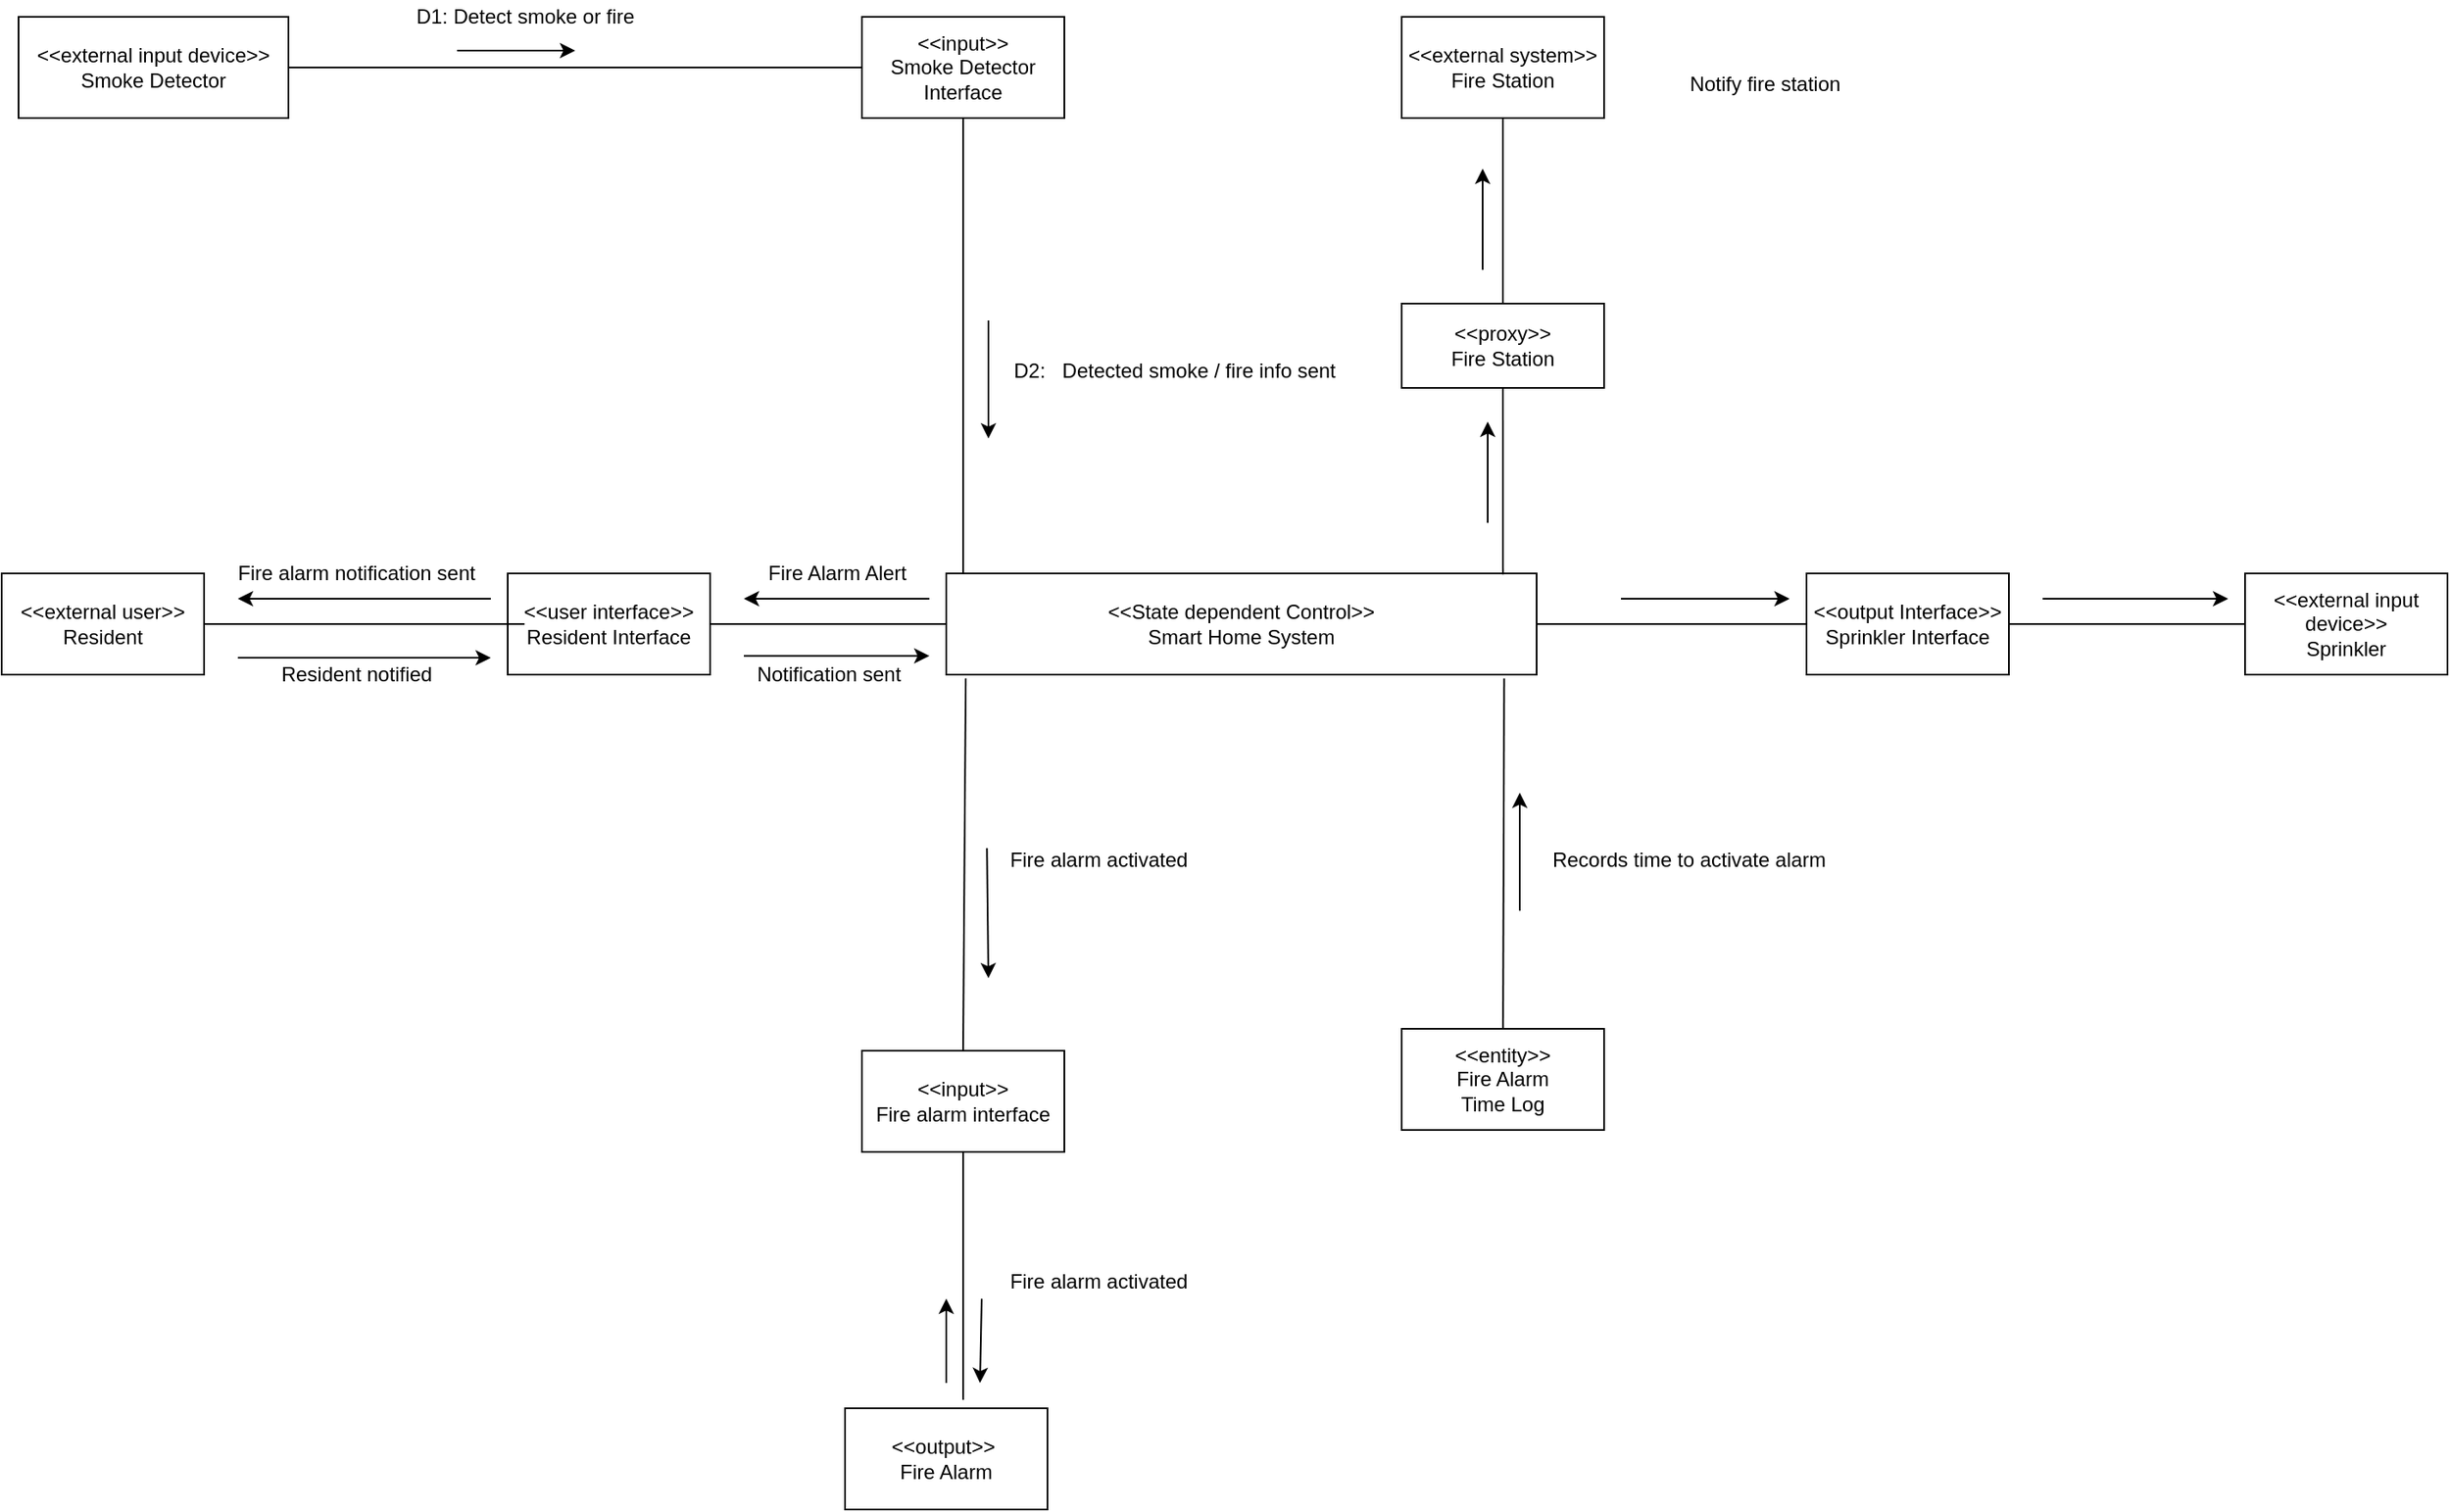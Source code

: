<mxfile version="17.4.6" type="google" pages="2"><diagram id="i6iQrQHEAdn1sNuH7WC7" name="Page-1"><mxGraphModel grid="1" page="1" gridSize="10" guides="1" tooltips="1" connect="1" arrows="1" fold="1" pageScale="1" pageWidth="850" pageHeight="1100" math="0" shadow="0"><root><mxCell id="0"/><mxCell id="1" parent="0"/><mxCell id="hpvnK78rf1-nb3vThqWd-1" value="&amp;lt;&amp;lt;external input device&amp;gt;&amp;gt;&lt;br&gt;Smoke Detector" style="rounded=0;whiteSpace=wrap;html=1;" vertex="1" parent="1"><mxGeometry x="-320" y="-160" width="160" height="60" as="geometry"/></mxCell><mxCell id="hpvnK78rf1-nb3vThqWd-3" value="" style="endArrow=none;html=1;rounded=0;exitX=1;exitY=0.5;exitDx=0;exitDy=0;" edge="1" parent="1" source="hpvnK78rf1-nb3vThqWd-1" target="hpvnK78rf1-nb3vThqWd-4"><mxGeometry width="50" height="50" relative="1" as="geometry"><mxPoint x="400" y="260" as="sourcePoint"/><mxPoint x="180" y="60" as="targetPoint"/></mxGeometry></mxCell><mxCell id="hpvnK78rf1-nb3vThqWd-4" value="&amp;lt;&amp;lt;input&amp;gt;&amp;gt;&lt;br&gt;Smoke Detector Interface" style="rounded=0;whiteSpace=wrap;html=1;" vertex="1" parent="1"><mxGeometry x="180" y="-160" width="120" height="60" as="geometry"/></mxCell><mxCell id="hpvnK78rf1-nb3vThqWd-5" value="" style="endArrow=none;html=1;rounded=0;exitX=0.5;exitY=1;exitDx=0;exitDy=0;" edge="1" parent="1" source="hpvnK78rf1-nb3vThqWd-4"><mxGeometry width="50" height="50" relative="1" as="geometry"><mxPoint x="400" y="240" as="sourcePoint"/><mxPoint x="240" y="190" as="targetPoint"/></mxGeometry></mxCell><mxCell id="hpvnK78rf1-nb3vThqWd-7" value="&amp;lt;&amp;lt;State dependent Control&amp;gt;&amp;gt;&lt;br&gt;Smart Home System" style="rounded=0;whiteSpace=wrap;html=1;" vertex="1" parent="1"><mxGeometry x="230" y="170" width="350" height="60" as="geometry"/></mxCell><mxCell id="hpvnK78rf1-nb3vThqWd-8" value="" style="endArrow=classic;html=1;rounded=0;" edge="1" parent="1"><mxGeometry width="50" height="50" relative="1" as="geometry"><mxPoint x="255" y="20" as="sourcePoint"/><mxPoint x="255" y="90" as="targetPoint"/></mxGeometry></mxCell><mxCell id="hpvnK78rf1-nb3vThqWd-9" value="" style="endArrow=none;html=1;rounded=0;entryX=0;entryY=0.5;entryDx=0;entryDy=0;exitX=1;exitY=0.5;exitDx=0;exitDy=0;" edge="1" parent="1" source="hpvnK78rf1-nb3vThqWd-10" target="hpvnK78rf1-nb3vThqWd-7"><mxGeometry width="50" height="50" relative="1" as="geometry"><mxPoint x="160" y="200" as="sourcePoint"/><mxPoint x="450" y="180" as="targetPoint"/></mxGeometry></mxCell><mxCell id="hpvnK78rf1-nb3vThqWd-10" value="&amp;lt;&amp;lt;user interface&amp;gt;&amp;gt;&lt;br&gt;Resident Interface" style="rounded=0;whiteSpace=wrap;html=1;" vertex="1" parent="1"><mxGeometry x="-30" y="170" width="120" height="60" as="geometry"/></mxCell><mxCell id="hpvnK78rf1-nb3vThqWd-11" value="" style="endArrow=none;html=1;rounded=0;" edge="1" parent="1" target="hpvnK78rf1-nb3vThqWd-12"><mxGeometry width="50" height="50" relative="1" as="geometry"><mxPoint x="-20" y="200" as="sourcePoint"/><mxPoint x="40" y="200" as="targetPoint"/></mxGeometry></mxCell><mxCell id="hpvnK78rf1-nb3vThqWd-12" value="&amp;lt;&amp;lt;external user&amp;gt;&amp;gt;&lt;br&gt;Resident" style="rounded=0;whiteSpace=wrap;html=1;" vertex="1" parent="1"><mxGeometry x="-330" y="170" width="120" height="60" as="geometry"/></mxCell><mxCell id="hpvnK78rf1-nb3vThqWd-13" value="" style="endArrow=none;html=1;rounded=0;exitX=1;exitY=0.5;exitDx=0;exitDy=0;entryX=0;entryY=0.5;entryDx=0;entryDy=0;" edge="1" parent="1" source="hpvnK78rf1-nb3vThqWd-12" target="hpvnK78rf1-nb3vThqWd-10"><mxGeometry width="50" height="50" relative="1" as="geometry"><mxPoint x="400" y="210" as="sourcePoint"/><mxPoint x="450" y="160" as="targetPoint"/></mxGeometry></mxCell><mxCell id="hpvnK78rf1-nb3vThqWd-14" value="" style="endArrow=none;html=1;rounded=0;exitX=0.033;exitY=1.037;exitDx=0;exitDy=0;exitPerimeter=0;entryX=0.5;entryY=0;entryDx=0;entryDy=0;" edge="1" parent="1" source="hpvnK78rf1-nb3vThqWd-7" target="QICGiXLXINPAa_8wla4k-8"><mxGeometry width="50" height="50" relative="1" as="geometry"><mxPoint x="400" y="210" as="sourcePoint"/><mxPoint x="242" y="430" as="targetPoint"/></mxGeometry></mxCell><mxCell id="hpvnK78rf1-nb3vThqWd-15" value="&amp;lt;&amp;lt;output&amp;gt;&amp;gt;&amp;nbsp;&lt;br&gt;Fire Alarm" style="rounded=0;whiteSpace=wrap;html=1;" vertex="1" parent="1"><mxGeometry x="170" y="665" width="120" height="60" as="geometry"/></mxCell><mxCell id="hpvnK78rf1-nb3vThqWd-16" value="" style="endArrow=none;html=1;rounded=0;exitX=0.943;exitY=0.01;exitDx=0;exitDy=0;exitPerimeter=0;" edge="1" parent="1" source="hpvnK78rf1-nb3vThqWd-7" target="hpvnK78rf1-nb3vThqWd-17"><mxGeometry width="50" height="50" relative="1" as="geometry"><mxPoint x="400" y="200" as="sourcePoint"/><mxPoint x="560" y="130" as="targetPoint"/></mxGeometry></mxCell><mxCell id="hpvnK78rf1-nb3vThqWd-17" value="&amp;lt;&amp;lt;proxy&amp;gt;&amp;gt;&lt;br&gt;Fire Station" style="rounded=0;whiteSpace=wrap;html=1;" vertex="1" parent="1"><mxGeometry x="500" y="10" width="120" height="50" as="geometry"/></mxCell><mxCell id="hpvnK78rf1-nb3vThqWd-18" value="" style="endArrow=none;html=1;rounded=0;exitX=0.5;exitY=0;exitDx=0;exitDy=0;" edge="1" parent="1" source="hpvnK78rf1-nb3vThqWd-17" target="hpvnK78rf1-nb3vThqWd-19"><mxGeometry width="50" height="50" relative="1" as="geometry"><mxPoint x="400" y="200" as="sourcePoint"/><mxPoint x="560" y="80" as="targetPoint"/></mxGeometry></mxCell><mxCell id="hpvnK78rf1-nb3vThqWd-19" value="&amp;lt;&amp;lt;external system&amp;gt;&amp;gt;&lt;br&gt;Fire Station" style="rounded=0;whiteSpace=wrap;html=1;" vertex="1" parent="1"><mxGeometry x="500" y="-160" width="120" height="60" as="geometry"/></mxCell><mxCell id="9A7AKLAgB72O_z7qkGBV-2" value="" style="endArrow=none;html=1;rounded=0;exitX=1;exitY=0.5;exitDx=0;exitDy=0;" edge="1" parent="1" source="hpvnK78rf1-nb3vThqWd-7" target="9A7AKLAgB72O_z7qkGBV-3"><mxGeometry width="50" height="50" relative="1" as="geometry"><mxPoint x="440" y="210" as="sourcePoint"/><mxPoint x="640" y="200" as="targetPoint"/></mxGeometry></mxCell><mxCell id="9A7AKLAgB72O_z7qkGBV-3" value="&amp;lt;&amp;lt;output Interface&amp;gt;&amp;gt;&lt;br&gt;Sprinkler Interface" style="rounded=0;whiteSpace=wrap;html=1;" vertex="1" parent="1"><mxGeometry x="740" y="170" width="120" height="60" as="geometry"/></mxCell><mxCell id="9A7AKLAgB72O_z7qkGBV-4" value="" style="endArrow=none;html=1;rounded=0;exitX=1;exitY=0.5;exitDx=0;exitDy=0;" edge="1" parent="1" source="9A7AKLAgB72O_z7qkGBV-3" target="9A7AKLAgB72O_z7qkGBV-5"><mxGeometry width="50" height="50" relative="1" as="geometry"><mxPoint x="440" y="200" as="sourcePoint"/><mxPoint x="760" y="200" as="targetPoint"/></mxGeometry></mxCell><mxCell id="9A7AKLAgB72O_z7qkGBV-5" value="&amp;lt;&amp;lt;external input device&amp;gt;&amp;gt;&lt;br&gt;Sprinkler" style="rounded=0;whiteSpace=wrap;html=1;" vertex="1" parent="1"><mxGeometry x="1000" y="170" width="120" height="60" as="geometry"/></mxCell><mxCell id="9A7AKLAgB72O_z7qkGBV-6" value="" style="endArrow=none;html=1;rounded=0;exitX=0.945;exitY=1.037;exitDx=0;exitDy=0;exitPerimeter=0;" edge="1" parent="1" source="hpvnK78rf1-nb3vThqWd-7" target="9A7AKLAgB72O_z7qkGBV-7"><mxGeometry width="50" height="50" relative="1" as="geometry"><mxPoint x="520" y="190" as="sourcePoint"/><mxPoint x="560" y="320" as="targetPoint"/></mxGeometry></mxCell><mxCell id="9A7AKLAgB72O_z7qkGBV-7" value="&amp;lt;&amp;lt;entity&amp;gt;&amp;gt;&lt;br&gt;Fire Alarm&lt;br&gt;Time Log" style="rounded=0;whiteSpace=wrap;html=1;" vertex="1" parent="1"><mxGeometry x="500" y="440" width="120" height="60" as="geometry"/></mxCell><mxCell id="9A7AKLAgB72O_z7qkGBV-8" value="" style="endArrow=classic;html=1;rounded=0;" edge="1" parent="1"><mxGeometry width="50" height="50" relative="1" as="geometry"><mxPoint x="551" y="140" as="sourcePoint"/><mxPoint x="551" y="80" as="targetPoint"/></mxGeometry></mxCell><mxCell id="9A7AKLAgB72O_z7qkGBV-9" value="" style="endArrow=classic;html=1;rounded=0;" edge="1" parent="1"><mxGeometry width="50" height="50" relative="1" as="geometry"><mxPoint x="548" y="-10" as="sourcePoint"/><mxPoint x="548" y="-70" as="targetPoint"/></mxGeometry></mxCell><mxCell id="9A7AKLAgB72O_z7qkGBV-10" value="" style="endArrow=classic;html=1;rounded=0;" edge="1" parent="1"><mxGeometry width="50" height="50" relative="1" as="geometry"><mxPoint x="630" y="185" as="sourcePoint"/><mxPoint x="730" y="185" as="targetPoint"/></mxGeometry></mxCell><mxCell id="9A7AKLAgB72O_z7qkGBV-11" value="" style="endArrow=classic;html=1;rounded=0;" edge="1" parent="1"><mxGeometry width="50" height="50" relative="1" as="geometry"><mxPoint x="880" y="185" as="sourcePoint"/><mxPoint x="990" y="185" as="targetPoint"/></mxGeometry></mxCell><mxCell id="9A7AKLAgB72O_z7qkGBV-12" value="" style="endArrow=classic;html=1;rounded=0;exitX=-0.049;exitY=0.145;exitDx=0;exitDy=0;exitPerimeter=0;" edge="1" parent="1" source="9A7AKLAgB72O_z7qkGBV-20"><mxGeometry width="50" height="50" relative="1" as="geometry"><mxPoint x="255" y="250" as="sourcePoint"/><mxPoint x="255" y="410" as="targetPoint"/></mxGeometry></mxCell><mxCell id="9A7AKLAgB72O_z7qkGBV-13" value="" style="endArrow=classic;html=1;rounded=0;" edge="1" parent="1"><mxGeometry width="50" height="50" relative="1" as="geometry"><mxPoint x="570" y="370" as="sourcePoint"/><mxPoint x="570" y="300" as="targetPoint"/></mxGeometry></mxCell><mxCell id="9A7AKLAgB72O_z7qkGBV-14" value="" style="endArrow=classic;html=1;rounded=0;" edge="1" parent="1"><mxGeometry width="50" height="50" relative="1" as="geometry"><mxPoint x="220" y="185" as="sourcePoint"/><mxPoint x="110" y="185" as="targetPoint"/><Array as="points"/></mxGeometry></mxCell><mxCell id="9A7AKLAgB72O_z7qkGBV-15" value="" style="endArrow=classic;html=1;rounded=0;" edge="1" parent="1"><mxGeometry width="50" height="50" relative="1" as="geometry"><mxPoint x="-40" y="185" as="sourcePoint"/><mxPoint x="-190" y="185" as="targetPoint"/><Array as="points"><mxPoint x="-100" y="185"/></Array></mxGeometry></mxCell><mxCell id="9A7AKLAgB72O_z7qkGBV-16" value="D1: Detect smoke or fire" style="text;html=1;align=center;verticalAlign=middle;resizable=0;points=[];autosize=1;strokeColor=none;fillColor=none;" vertex="1" parent="1"><mxGeometry x="-90" y="-170" width="140" height="20" as="geometry"/></mxCell><mxCell id="9A7AKLAgB72O_z7qkGBV-17" value="D2:&amp;nbsp; &amp;nbsp;Detected smoke / fire info sent" style="text;html=1;align=center;verticalAlign=middle;resizable=0;points=[];autosize=1;strokeColor=none;fillColor=none;rotation=0;" vertex="1" parent="1"><mxGeometry x="260" y="40" width="210" height="20" as="geometry"/></mxCell><mxCell id="9A7AKLAgB72O_z7qkGBV-18" value="Fire Alarm Alert" style="text;html=1;align=center;verticalAlign=middle;resizable=0;points=[];autosize=1;strokeColor=none;fillColor=none;" vertex="1" parent="1"><mxGeometry x="115" y="160" width="100" height="20" as="geometry"/></mxCell><mxCell id="9A7AKLAgB72O_z7qkGBV-19" value="Fire alarm notification sent" style="text;html=1;align=center;verticalAlign=middle;resizable=0;points=[];autosize=1;strokeColor=none;fillColor=none;" vertex="1" parent="1"><mxGeometry x="-200" y="160" width="160" height="20" as="geometry"/></mxCell><mxCell id="9A7AKLAgB72O_z7qkGBV-20" value="Fire alarm activated" style="text;html=1;align=center;verticalAlign=middle;resizable=0;points=[];autosize=1;strokeColor=none;fillColor=none;rotation=0;" vertex="1" parent="1"><mxGeometry x="260" y="330" width="120" height="20" as="geometry"/></mxCell><mxCell id="9A7AKLAgB72O_z7qkGBV-21" value="Notify fire station" style="text;html=1;align=center;verticalAlign=middle;resizable=0;points=[];autosize=1;strokeColor=none;fillColor=none;rotation=0;" vertex="1" parent="1"><mxGeometry x="660" y="-130" width="110" height="20" as="geometry"/></mxCell><mxCell id="QICGiXLXINPAa_8wla4k-1" value="" style="endArrow=classic;html=1;rounded=0;" edge="1" parent="1"><mxGeometry width="50" height="50" relative="1" as="geometry"><mxPoint x="-60" y="-140" as="sourcePoint"/><mxPoint x="10" y="-140" as="targetPoint"/></mxGeometry></mxCell><mxCell id="QICGiXLXINPAa_8wla4k-2" value="" style="endArrow=classic;html=1;rounded=0;" edge="1" parent="1"><mxGeometry width="50" height="50" relative="1" as="geometry"><mxPoint x="-190" y="220" as="sourcePoint"/><mxPoint x="-40" y="220" as="targetPoint"/><Array as="points"><mxPoint x="-80" y="220"/></Array></mxGeometry></mxCell><mxCell id="QICGiXLXINPAa_8wla4k-3" value="Resident notified" style="text;html=1;align=center;verticalAlign=middle;resizable=0;points=[];autosize=1;strokeColor=none;fillColor=none;" vertex="1" parent="1"><mxGeometry x="-175" y="220" width="110" height="20" as="geometry"/></mxCell><mxCell id="QICGiXLXINPAa_8wla4k-5" value="" style="endArrow=classic;html=1;rounded=0;" edge="1" parent="1"><mxGeometry width="50" height="50" relative="1" as="geometry"><mxPoint x="110" y="218.89" as="sourcePoint"/><mxPoint x="220" y="218.89" as="targetPoint"/><Array as="points"><mxPoint x="150" y="218.89"/></Array></mxGeometry></mxCell><mxCell id="QICGiXLXINPAa_8wla4k-6" value="Notification sent" style="text;html=1;align=center;verticalAlign=middle;resizable=0;points=[];autosize=1;strokeColor=none;fillColor=none;" vertex="1" parent="1"><mxGeometry x="110" y="220" width="100" height="20" as="geometry"/></mxCell><mxCell id="QICGiXLXINPAa_8wla4k-8" value="&amp;lt;&amp;lt;input&amp;gt;&amp;gt;&lt;br&gt;Fire alarm interface" style="rounded=0;whiteSpace=wrap;html=1;" vertex="1" parent="1"><mxGeometry x="180" y="453" width="120" height="60" as="geometry"/></mxCell><mxCell id="QICGiXLXINPAa_8wla4k-9" value="" style="endArrow=none;html=1;rounded=0;exitX=0.5;exitY=1;exitDx=0;exitDy=0;" edge="1" parent="1" source="QICGiXLXINPAa_8wla4k-8"><mxGeometry width="50" height="50" relative="1" as="geometry"><mxPoint x="251.55" y="255.22" as="sourcePoint"/><mxPoint x="240" y="660" as="targetPoint"/></mxGeometry></mxCell><mxCell id="QICGiXLXINPAa_8wla4k-10" value="" style="endArrow=classic;html=1;rounded=0;exitX=-0.075;exitY=1.006;exitDx=0;exitDy=0;exitPerimeter=0;" edge="1" parent="1" source="QICGiXLXINPAa_8wla4k-13"><mxGeometry width="50" height="50" relative="1" as="geometry"><mxPoint x="250" y="530" as="sourcePoint"/><mxPoint x="250" y="650" as="targetPoint"/></mxGeometry></mxCell><mxCell id="QICGiXLXINPAa_8wla4k-12" value="" style="endArrow=classic;html=1;rounded=0;" edge="1" parent="1"><mxGeometry width="50" height="50" relative="1" as="geometry"><mxPoint x="230" y="650" as="sourcePoint"/><mxPoint x="230" y="600" as="targetPoint"/></mxGeometry></mxCell><mxCell id="QICGiXLXINPAa_8wla4k-13" value="Fire alarm activated" style="text;html=1;align=center;verticalAlign=middle;resizable=0;points=[];autosize=1;strokeColor=none;fillColor=none;" vertex="1" parent="1"><mxGeometry x="260" y="580" width="120" height="20" as="geometry"/></mxCell><mxCell id="QICGiXLXINPAa_8wla4k-14" value="Records time to activate alarm" style="text;html=1;align=center;verticalAlign=middle;resizable=0;points=[];autosize=1;strokeColor=none;fillColor=none;rotation=0;" vertex="1" parent="1"><mxGeometry x="580" y="330" width="180" height="20" as="geometry"/></mxCell></root></mxGraphModel></diagram><diagram id="OAPYcLoFijnuVv1lEbXR" name="Page-2"><mxGraphModel dx="1038" dy="481" grid="1" gridSize="10" guides="1" tooltips="1" connect="1" arrows="1" fold="1" page="1" pageScale="1" pageWidth="850" pageHeight="1100" math="0" shadow="0"><root><mxCell id="0"/><mxCell id="1" parent="0"/></root></mxGraphModel></diagram></mxfile>